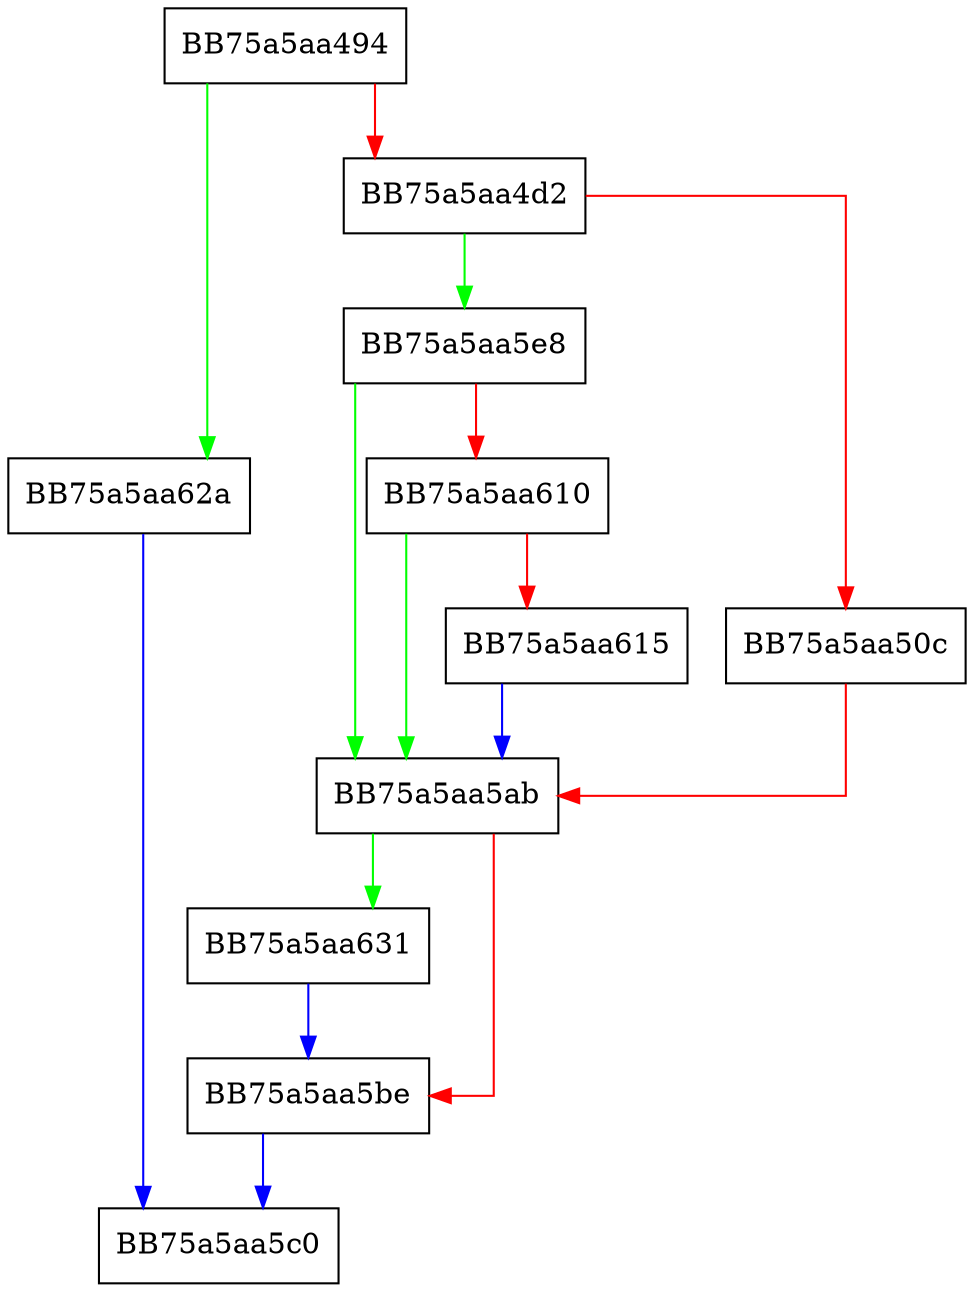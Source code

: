digraph AddToCache {
  node [shape="box"];
  graph [splines=ortho];
  BB75a5aa494 -> BB75a5aa62a [color="green"];
  BB75a5aa494 -> BB75a5aa4d2 [color="red"];
  BB75a5aa4d2 -> BB75a5aa5e8 [color="green"];
  BB75a5aa4d2 -> BB75a5aa50c [color="red"];
  BB75a5aa50c -> BB75a5aa5ab [color="red"];
  BB75a5aa5ab -> BB75a5aa631 [color="green"];
  BB75a5aa5ab -> BB75a5aa5be [color="red"];
  BB75a5aa5be -> BB75a5aa5c0 [color="blue"];
  BB75a5aa5e8 -> BB75a5aa5ab [color="green"];
  BB75a5aa5e8 -> BB75a5aa610 [color="red"];
  BB75a5aa610 -> BB75a5aa5ab [color="green"];
  BB75a5aa610 -> BB75a5aa615 [color="red"];
  BB75a5aa615 -> BB75a5aa5ab [color="blue"];
  BB75a5aa62a -> BB75a5aa5c0 [color="blue"];
  BB75a5aa631 -> BB75a5aa5be [color="blue"];
}
